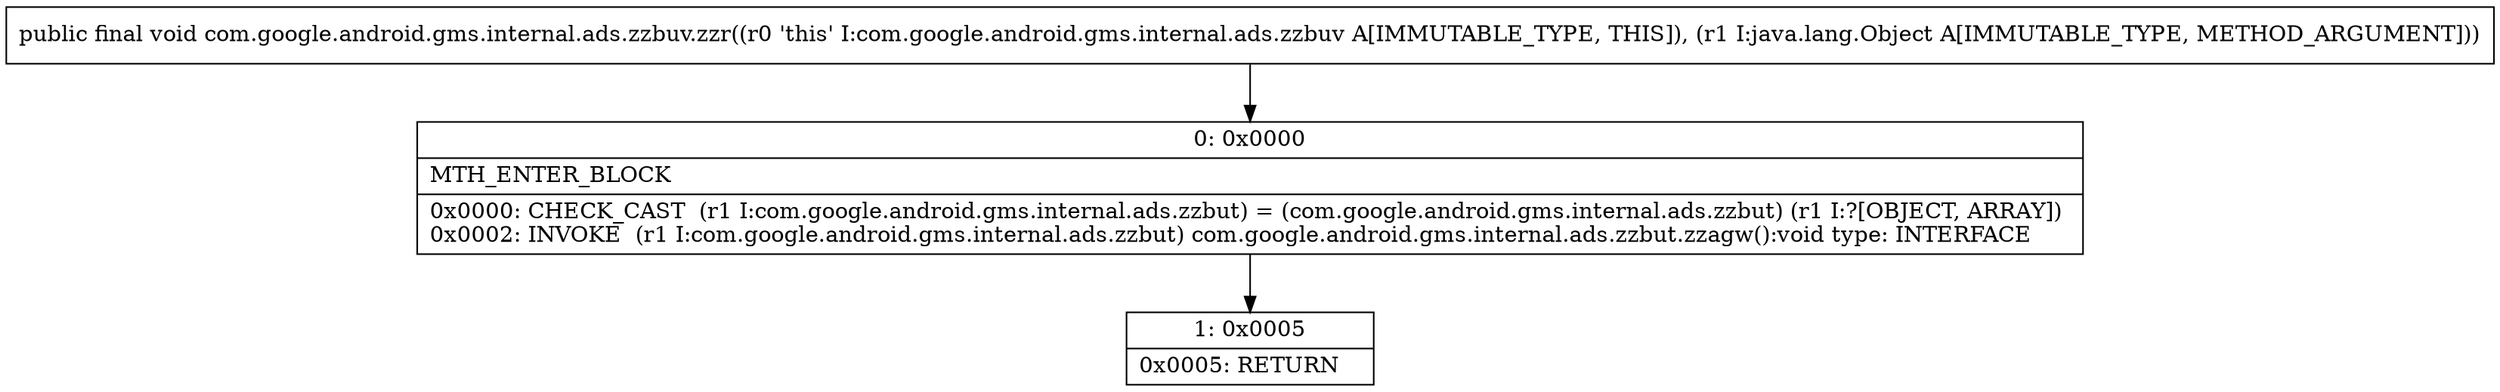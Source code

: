 digraph "CFG forcom.google.android.gms.internal.ads.zzbuv.zzr(Ljava\/lang\/Object;)V" {
Node_0 [shape=record,label="{0\:\ 0x0000|MTH_ENTER_BLOCK\l|0x0000: CHECK_CAST  (r1 I:com.google.android.gms.internal.ads.zzbut) = (com.google.android.gms.internal.ads.zzbut) (r1 I:?[OBJECT, ARRAY]) \l0x0002: INVOKE  (r1 I:com.google.android.gms.internal.ads.zzbut) com.google.android.gms.internal.ads.zzbut.zzagw():void type: INTERFACE \l}"];
Node_1 [shape=record,label="{1\:\ 0x0005|0x0005: RETURN   \l}"];
MethodNode[shape=record,label="{public final void com.google.android.gms.internal.ads.zzbuv.zzr((r0 'this' I:com.google.android.gms.internal.ads.zzbuv A[IMMUTABLE_TYPE, THIS]), (r1 I:java.lang.Object A[IMMUTABLE_TYPE, METHOD_ARGUMENT])) }"];
MethodNode -> Node_0;
Node_0 -> Node_1;
}

